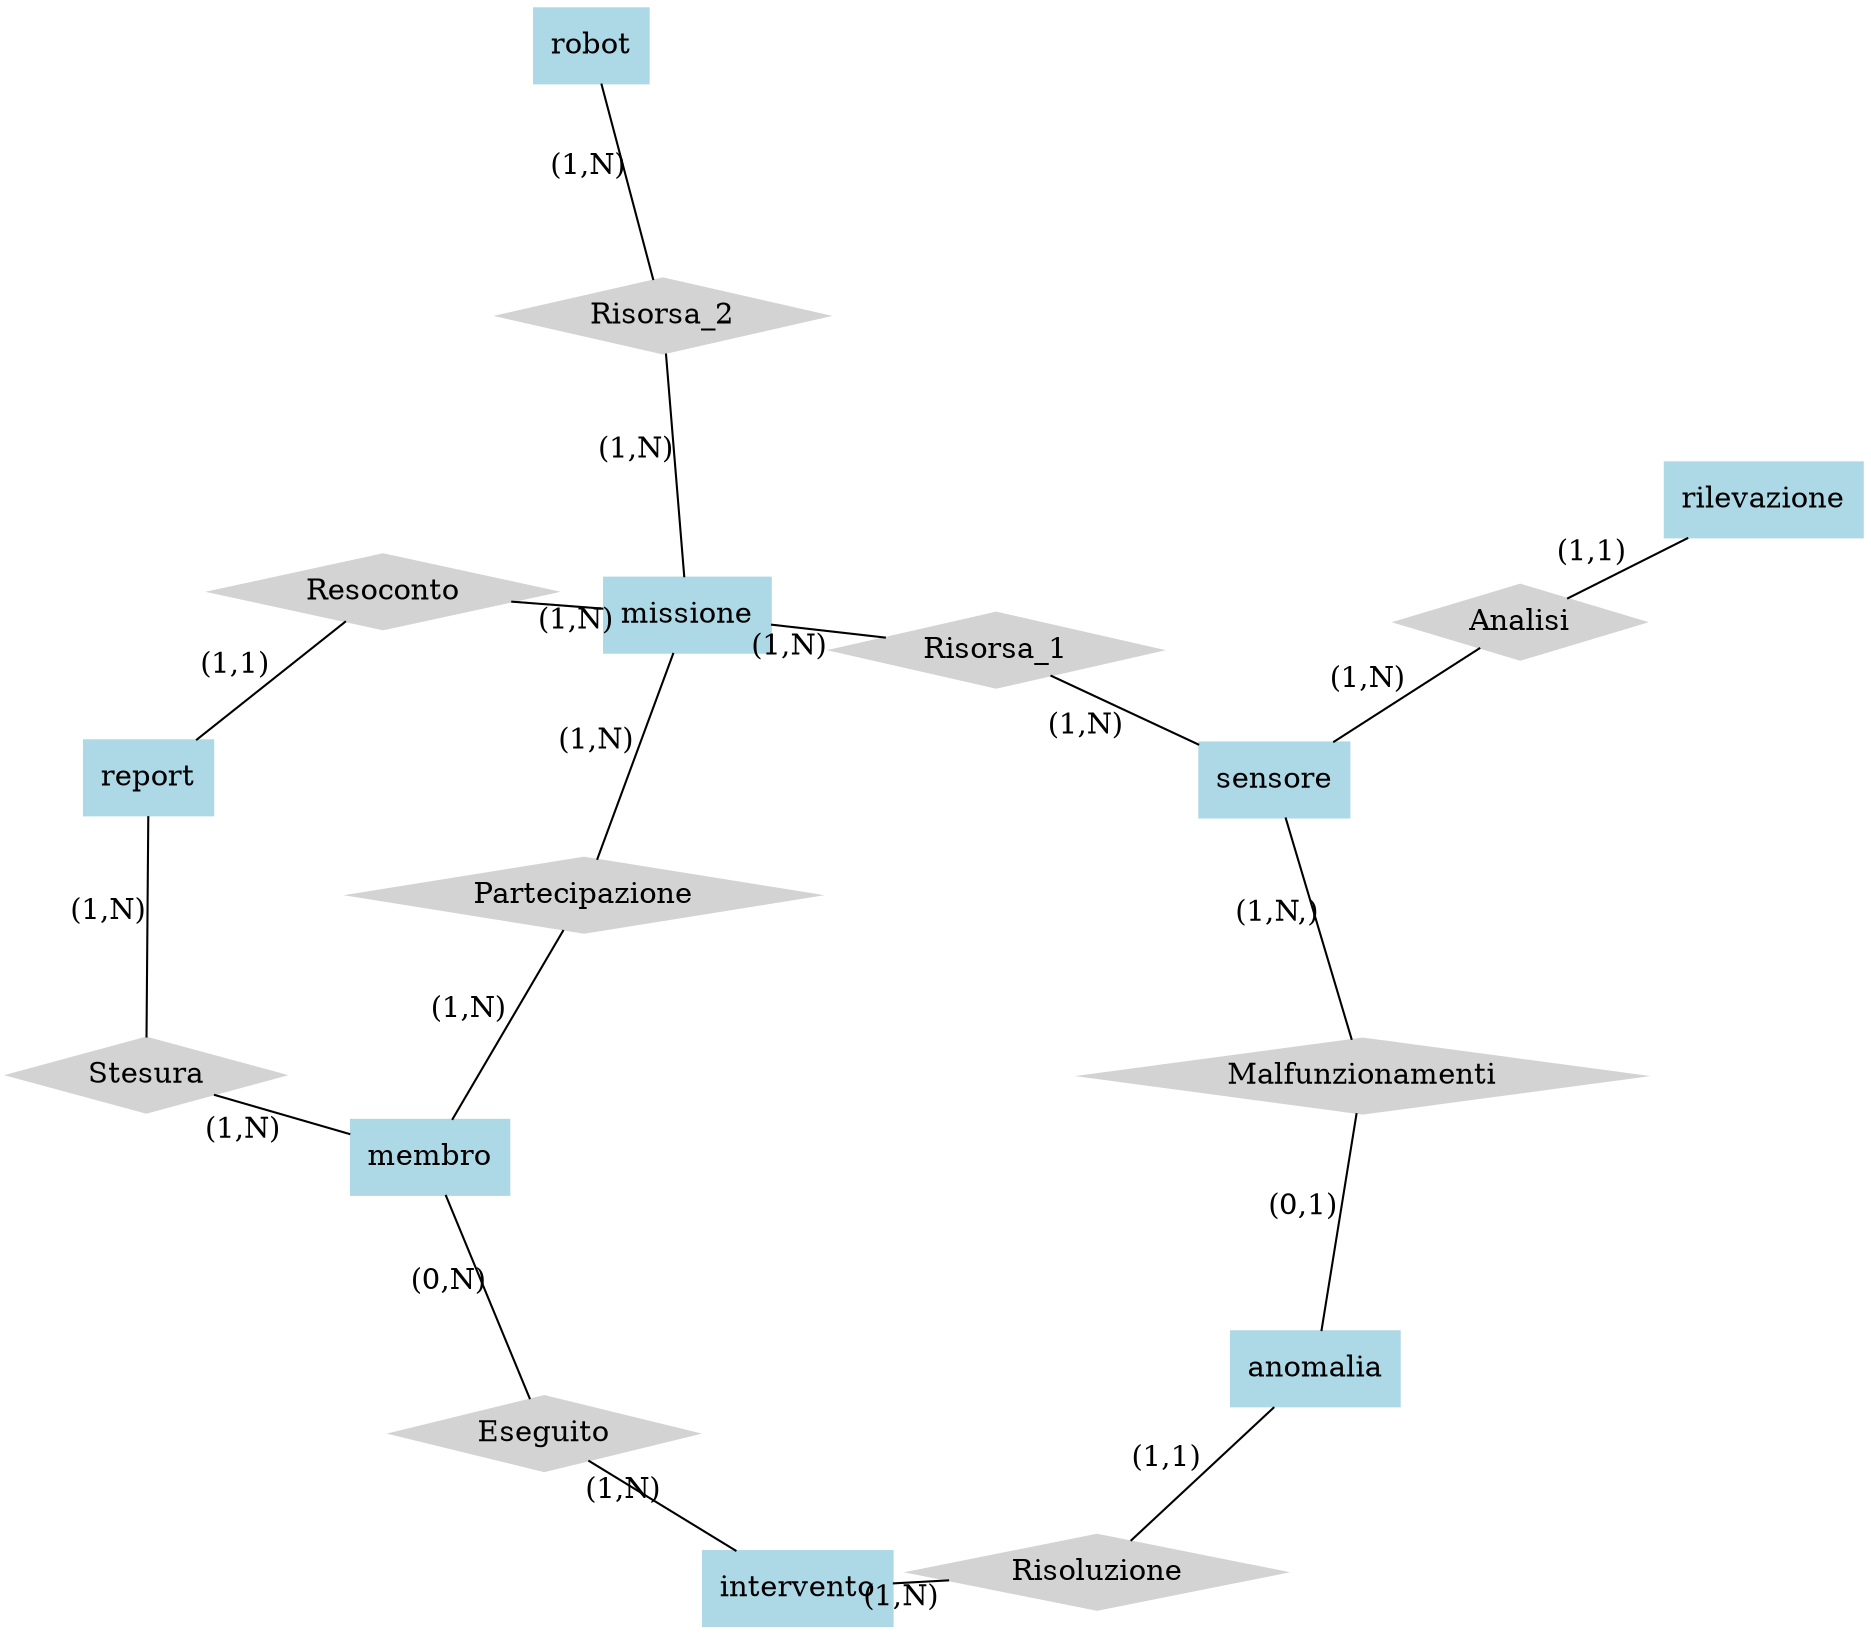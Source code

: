 graph ER {
    layout=neato;
    overlap=false;
    missione[shape="box", style=filled, color="lightblue"];
    membro[shape="box", style=filled, color="lightblue"];
    sensore[shape="box", style=filled, color="lightblue"];
    robot[shape="box", style=filled, color="lightblue"];
    rilevazione[shape="box", style=filled, color="lightblue"];
    anomalia[shape="box", style=filled, color="lightblue"];
    intervento[shape="box", style=filled, color="lightblue"];
    report[shape="box", style=filled, color="lightblue"];
    Resoconto[shape="diamond", style=filled, color="lightgray"];
    missione -- Resoconto[label="(1,N)"];
    Resoconto -- report[label="(1,1)"];
    Stesura[shape="diamond", style=filled, color="lightgray"];
    membro -- Stesura[label="(1,N)"];
    Stesura -- report[label="(1,N)"];
    Partecipazione[shape="diamond", style=filled, color="lightgray"];
    missione -- Partecipazione[label="(1,N)"];
    Partecipazione -- membro[label="(1,N)"];
    Eseguito[shape="diamond", style=filled, color="lightgray"];
    intervento -- Eseguito[label="(1,N)"];
    Eseguito -- membro[label="(0,N)"];
    Risorsa_1[shape="diamond", style=filled, color="lightgray"];
    missione -- Risorsa_1[label="(1,N)"];
    Risorsa_1 -- sensore[label="(1,N)"];
    Risorsa_2[shape="diamond", style=filled, color="lightgray"];
    missione -- Risorsa_2[label="(1,N)"];
    Risorsa_2 -- robot[label="(1,N)"];
    Analisi[shape="diamond", style=filled, color="lightgray"];
    sensore -- Analisi[label="(1,N)"];
    Analisi -- rilevazione[label="(1,1)"];
    Malfunzionamenti[shape="diamond", style=filled, color="lightgray"];
    sensore -- Malfunzionamenti[label="(1,N,)"];
    Malfunzionamenti -- anomalia[label="(0,1)"];
    Risoluzione[shape="diamond", style=filled, color="lightgray"];
    anomalia -- Risoluzione[label="(1,1)"];
    Risoluzione -- intervento[label="(1,N)"];
}
